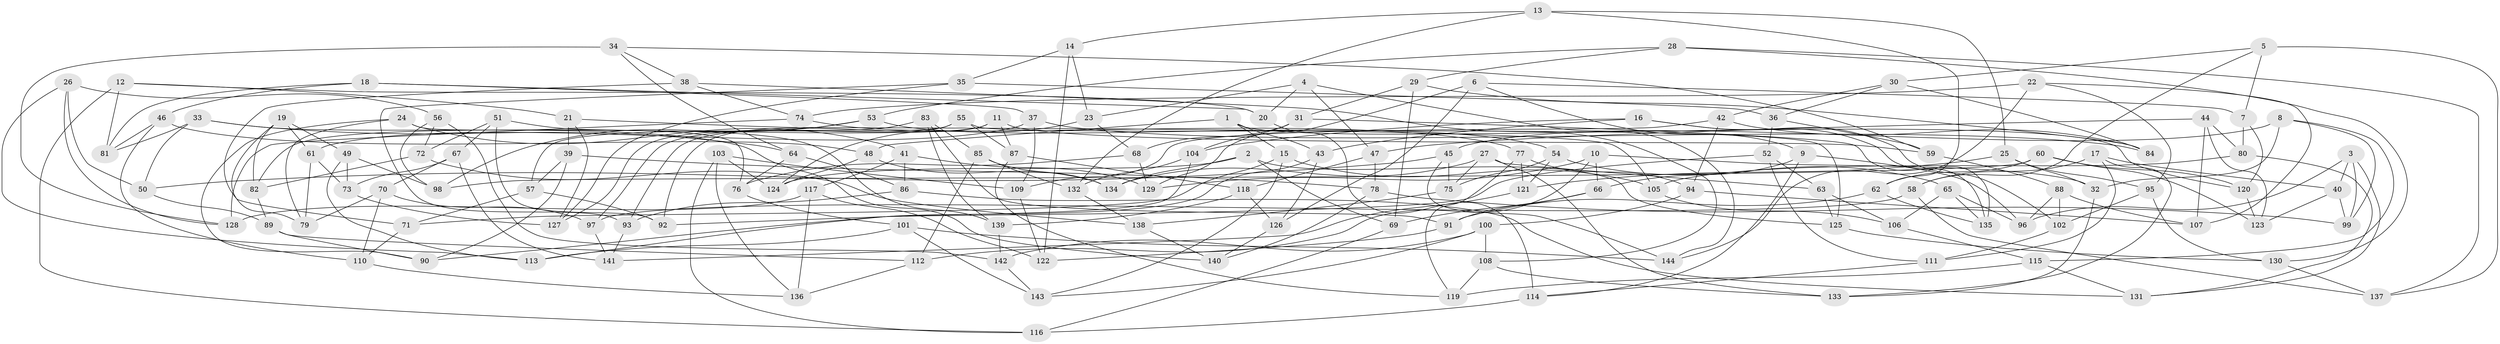 // coarse degree distribution, {6: 0.5340909090909091, 3: 0.045454545454545456, 4: 0.32954545454545453, 5: 0.09090909090909091}
// Generated by graph-tools (version 1.1) at 2025/42/03/06/25 10:42:17]
// undirected, 144 vertices, 288 edges
graph export_dot {
graph [start="1"]
  node [color=gray90,style=filled];
  1;
  2;
  3;
  4;
  5;
  6;
  7;
  8;
  9;
  10;
  11;
  12;
  13;
  14;
  15;
  16;
  17;
  18;
  19;
  20;
  21;
  22;
  23;
  24;
  25;
  26;
  27;
  28;
  29;
  30;
  31;
  32;
  33;
  34;
  35;
  36;
  37;
  38;
  39;
  40;
  41;
  42;
  43;
  44;
  45;
  46;
  47;
  48;
  49;
  50;
  51;
  52;
  53;
  54;
  55;
  56;
  57;
  58;
  59;
  60;
  61;
  62;
  63;
  64;
  65;
  66;
  67;
  68;
  69;
  70;
  71;
  72;
  73;
  74;
  75;
  76;
  77;
  78;
  79;
  80;
  81;
  82;
  83;
  84;
  85;
  86;
  87;
  88;
  89;
  90;
  91;
  92;
  93;
  94;
  95;
  96;
  97;
  98;
  99;
  100;
  101;
  102;
  103;
  104;
  105;
  106;
  107;
  108;
  109;
  110;
  111;
  112;
  113;
  114;
  115;
  116;
  117;
  118;
  119;
  120;
  121;
  122;
  123;
  124;
  125;
  126;
  127;
  128;
  129;
  130;
  131;
  132;
  133;
  134;
  135;
  136;
  137;
  138;
  139;
  140;
  141;
  142;
  143;
  144;
  1 -- 15;
  1 -- 43;
  1 -- 48;
  1 -- 120;
  2 -- 134;
  2 -- 124;
  2 -- 125;
  2 -- 69;
  3 -- 40;
  3 -- 99;
  3 -- 131;
  3 -- 96;
  4 -- 23;
  4 -- 47;
  4 -- 20;
  4 -- 144;
  5 -- 30;
  5 -- 7;
  5 -- 137;
  5 -- 58;
  6 -- 126;
  6 -- 7;
  6 -- 9;
  6 -- 129;
  7 -- 80;
  7 -- 120;
  8 -- 45;
  8 -- 99;
  8 -- 32;
  8 -- 115;
  9 -- 96;
  9 -- 114;
  9 -- 66;
  10 -- 129;
  10 -- 66;
  10 -- 32;
  10 -- 112;
  11 -- 87;
  11 -- 82;
  11 -- 92;
  11 -- 59;
  12 -- 20;
  12 -- 116;
  12 -- 21;
  12 -- 81;
  13 -- 132;
  13 -- 25;
  13 -- 14;
  13 -- 62;
  14 -- 122;
  14 -- 23;
  14 -- 35;
  15 -- 71;
  15 -- 105;
  15 -- 143;
  16 -- 43;
  16 -- 135;
  16 -- 102;
  16 -- 104;
  17 -- 133;
  17 -- 40;
  17 -- 111;
  17 -- 58;
  18 -- 46;
  18 -- 37;
  18 -- 20;
  18 -- 81;
  19 -- 79;
  19 -- 61;
  19 -- 49;
  19 -- 82;
  20 -- 114;
  21 -- 39;
  21 -- 127;
  21 -- 105;
  22 -- 95;
  22 -- 74;
  22 -- 144;
  22 -- 107;
  23 -- 68;
  23 -- 124;
  24 -- 79;
  24 -- 90;
  24 -- 41;
  24 -- 76;
  25 -- 121;
  25 -- 32;
  25 -- 95;
  26 -- 56;
  26 -- 50;
  26 -- 113;
  26 -- 128;
  27 -- 63;
  27 -- 75;
  27 -- 133;
  27 -- 134;
  28 -- 29;
  28 -- 130;
  28 -- 137;
  28 -- 53;
  29 -- 31;
  29 -- 69;
  29 -- 84;
  30 -- 42;
  30 -- 36;
  30 -- 84;
  31 -- 135;
  31 -- 68;
  31 -- 104;
  32 -- 133;
  33 -- 64;
  33 -- 140;
  33 -- 50;
  33 -- 81;
  34 -- 64;
  34 -- 128;
  34 -- 38;
  34 -- 59;
  35 -- 127;
  35 -- 93;
  35 -- 36;
  36 -- 52;
  36 -- 59;
  37 -- 84;
  37 -- 61;
  37 -- 109;
  38 -- 108;
  38 -- 74;
  38 -- 71;
  39 -- 78;
  39 -- 57;
  39 -- 90;
  40 -- 99;
  40 -- 123;
  41 -- 129;
  41 -- 86;
  41 -- 117;
  42 -- 109;
  42 -- 94;
  42 -- 84;
  43 -- 90;
  43 -- 126;
  44 -- 123;
  44 -- 47;
  44 -- 80;
  44 -- 107;
  45 -- 75;
  45 -- 144;
  45 -- 50;
  46 -- 48;
  46 -- 81;
  46 -- 110;
  47 -- 78;
  47 -- 118;
  48 -- 134;
  48 -- 124;
  49 -- 113;
  49 -- 73;
  49 -- 98;
  50 -- 89;
  51 -- 72;
  51 -- 139;
  51 -- 92;
  51 -- 67;
  52 -- 92;
  52 -- 111;
  52 -- 63;
  53 -- 54;
  53 -- 98;
  53 -- 127;
  54 -- 121;
  54 -- 65;
  54 -- 75;
  55 -- 57;
  55 -- 93;
  55 -- 87;
  55 -- 125;
  56 -- 72;
  56 -- 142;
  56 -- 98;
  57 -- 92;
  57 -- 71;
  58 -- 137;
  58 -- 97;
  59 -- 88;
  60 -- 123;
  60 -- 98;
  60 -- 120;
  60 -- 62;
  61 -- 73;
  61 -- 79;
  62 -- 135;
  62 -- 91;
  63 -- 125;
  63 -- 106;
  64 -- 86;
  64 -- 76;
  65 -- 96;
  65 -- 135;
  65 -- 106;
  66 -- 91;
  66 -- 69;
  67 -- 70;
  67 -- 73;
  67 -- 141;
  68 -- 129;
  68 -- 76;
  69 -- 116;
  70 -- 79;
  70 -- 110;
  70 -- 97;
  71 -- 110;
  72 -- 138;
  72 -- 82;
  73 -- 127;
  74 -- 128;
  74 -- 77;
  75 -- 138;
  76 -- 101;
  77 -- 119;
  77 -- 94;
  77 -- 121;
  78 -- 140;
  78 -- 99;
  80 -- 105;
  80 -- 131;
  82 -- 89;
  83 -- 139;
  83 -- 97;
  83 -- 91;
  83 -- 85;
  85 -- 112;
  85 -- 132;
  85 -- 134;
  86 -- 93;
  86 -- 131;
  87 -- 119;
  87 -- 118;
  88 -- 107;
  88 -- 102;
  88 -- 96;
  89 -- 112;
  89 -- 90;
  91 -- 122;
  93 -- 141;
  94 -- 100;
  94 -- 107;
  95 -- 102;
  95 -- 130;
  97 -- 141;
  100 -- 143;
  100 -- 108;
  100 -- 142;
  101 -- 113;
  101 -- 143;
  101 -- 144;
  102 -- 111;
  103 -- 124;
  103 -- 116;
  103 -- 109;
  103 -- 136;
  104 -- 113;
  104 -- 132;
  105 -- 106;
  106 -- 115;
  108 -- 133;
  108 -- 119;
  109 -- 122;
  110 -- 136;
  111 -- 114;
  112 -- 136;
  114 -- 116;
  115 -- 131;
  115 -- 119;
  117 -- 136;
  117 -- 128;
  117 -- 122;
  118 -- 126;
  118 -- 139;
  120 -- 123;
  121 -- 141;
  125 -- 130;
  126 -- 140;
  130 -- 137;
  132 -- 138;
  138 -- 140;
  139 -- 142;
  142 -- 143;
}
